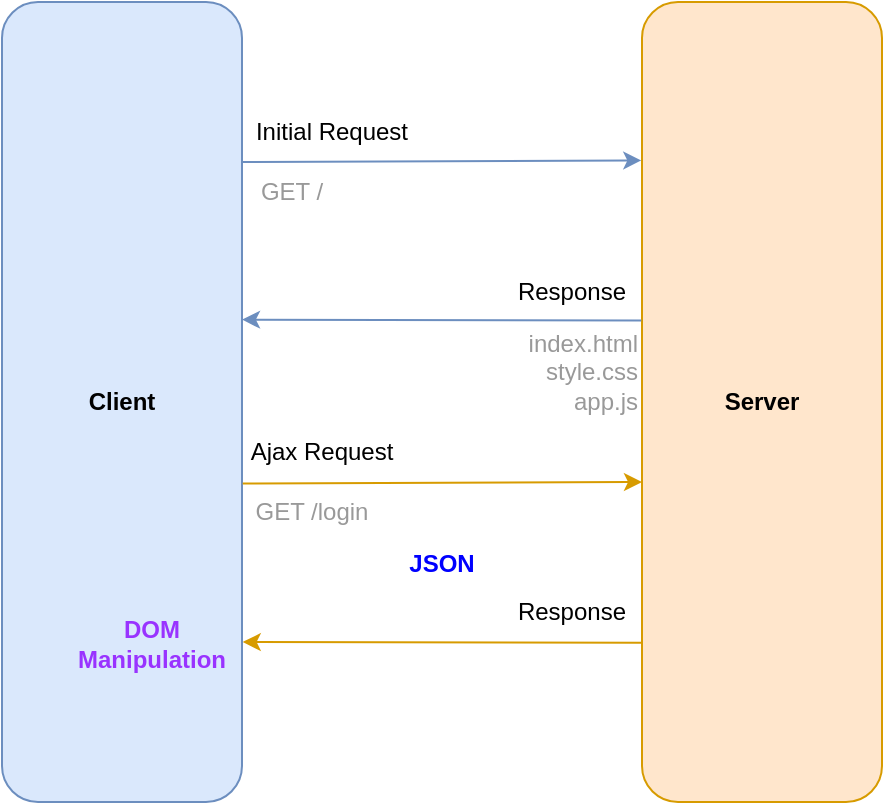 <mxfile version="20.2.3" type="device"><diagram id="Rd-6JLgI-H5bQqdWwrj_" name="페이지-1"><mxGraphModel dx="1459" dy="1650" grid="1" gridSize="10" guides="1" tooltips="1" connect="1" arrows="1" fold="1" page="1" pageScale="1" pageWidth="827" pageHeight="1169" math="0" shadow="0"><root><mxCell id="0"/><mxCell id="1" parent="0"/><mxCell id="gQS0Dtdkqzs1a8ZKpDuE-1" value="&lt;b&gt;Client&lt;/b&gt;" style="rounded=1;whiteSpace=wrap;html=1;fillColor=#dae8fc;strokeColor=#6c8ebf;" vertex="1" parent="1"><mxGeometry x="-720" y="-880" width="120" height="400" as="geometry"/></mxCell><mxCell id="gQS0Dtdkqzs1a8ZKpDuE-2" value="&lt;b&gt;Server&lt;/b&gt;" style="rounded=1;whiteSpace=wrap;html=1;fillColor=#ffe6cc;strokeColor=#d79b00;" vertex="1" parent="1"><mxGeometry x="-400" y="-880" width="120" height="400" as="geometry"/></mxCell><mxCell id="gQS0Dtdkqzs1a8ZKpDuE-4" value="" style="endArrow=classic;html=1;rounded=0;exitX=1;exitY=0.2;exitDx=0;exitDy=0;exitPerimeter=0;entryX=-0.003;entryY=0.198;entryDx=0;entryDy=0;entryPerimeter=0;fillColor=#dae8fc;strokeColor=#6c8ebf;" edge="1" parent="1" source="gQS0Dtdkqzs1a8ZKpDuE-1" target="gQS0Dtdkqzs1a8ZKpDuE-2"><mxGeometry width="50" height="50" relative="1" as="geometry"><mxPoint x="-370" y="-580" as="sourcePoint"/><mxPoint x="-320" y="-630" as="targetPoint"/></mxGeometry></mxCell><mxCell id="gQS0Dtdkqzs1a8ZKpDuE-5" value="Initial Request" style="text;html=1;strokeColor=none;fillColor=none;align=center;verticalAlign=middle;whiteSpace=wrap;rounded=0;" vertex="1" parent="1"><mxGeometry x="-600" y="-830" width="90" height="30" as="geometry"/></mxCell><mxCell id="gQS0Dtdkqzs1a8ZKpDuE-6" value="&lt;font color=&quot;#999999&quot;&gt;GET /&lt;/font&gt;" style="text;html=1;strokeColor=none;fillColor=none;align=center;verticalAlign=middle;whiteSpace=wrap;rounded=0;" vertex="1" parent="1"><mxGeometry x="-600" y="-800" width="50" height="30" as="geometry"/></mxCell><mxCell id="gQS0Dtdkqzs1a8ZKpDuE-7" value="" style="endArrow=classic;html=1;rounded=0;entryX=1;entryY=0.397;entryDx=0;entryDy=0;entryPerimeter=0;exitX=-0.003;exitY=0.398;exitDx=0;exitDy=0;exitPerimeter=0;fillColor=#dae8fc;strokeColor=#6c8ebf;" edge="1" parent="1" source="gQS0Dtdkqzs1a8ZKpDuE-2" target="gQS0Dtdkqzs1a8ZKpDuE-1"><mxGeometry width="50" height="50" relative="1" as="geometry"><mxPoint x="-500" y="-720" as="sourcePoint"/><mxPoint x="-450" y="-770" as="targetPoint"/></mxGeometry></mxCell><mxCell id="gQS0Dtdkqzs1a8ZKpDuE-8" value="Response" style="text;html=1;strokeColor=none;fillColor=none;align=center;verticalAlign=middle;whiteSpace=wrap;rounded=0;" vertex="1" parent="1"><mxGeometry x="-470" y="-750" width="70" height="30" as="geometry"/></mxCell><mxCell id="gQS0Dtdkqzs1a8ZKpDuE-9" value="&lt;font color=&quot;#999999&quot;&gt;index.html&lt;br&gt;style.css&lt;br&gt;app.js&lt;/font&gt;" style="text;html=1;strokeColor=none;fillColor=none;align=right;verticalAlign=middle;whiteSpace=wrap;rounded=0;" vertex="1" parent="1"><mxGeometry x="-460" y="-720" width="60" height="50" as="geometry"/></mxCell><mxCell id="gQS0Dtdkqzs1a8ZKpDuE-10" value="" style="endArrow=classic;html=1;rounded=0;exitX=1;exitY=0.2;exitDx=0;exitDy=0;exitPerimeter=0;entryX=-0.003;entryY=0.198;entryDx=0;entryDy=0;entryPerimeter=0;fillColor=#ffe6cc;strokeColor=#d79b00;" edge="1" parent="1"><mxGeometry width="50" height="50" relative="1" as="geometry"><mxPoint x="-599.64" y="-639.2" as="sourcePoint"/><mxPoint x="-400" y="-640.0" as="targetPoint"/></mxGeometry></mxCell><mxCell id="gQS0Dtdkqzs1a8ZKpDuE-11" value="" style="endArrow=classic;html=1;rounded=0;entryX=1;entryY=0.397;entryDx=0;entryDy=0;entryPerimeter=0;exitX=-0.003;exitY=0.398;exitDx=0;exitDy=0;exitPerimeter=0;fillColor=#ffe6cc;strokeColor=#d79b00;" edge="1" parent="1"><mxGeometry width="50" height="50" relative="1" as="geometry"><mxPoint x="-400" y="-559.6" as="sourcePoint"/><mxPoint x="-599.64" y="-560" as="targetPoint"/></mxGeometry></mxCell><mxCell id="gQS0Dtdkqzs1a8ZKpDuE-12" value="Ajax Request" style="text;html=1;strokeColor=none;fillColor=none;align=center;verticalAlign=middle;whiteSpace=wrap;rounded=0;" vertex="1" parent="1"><mxGeometry x="-600" y="-670" width="80" height="30" as="geometry"/></mxCell><mxCell id="gQS0Dtdkqzs1a8ZKpDuE-13" value="Response" style="text;html=1;strokeColor=none;fillColor=none;align=center;verticalAlign=middle;whiteSpace=wrap;rounded=0;" vertex="1" parent="1"><mxGeometry x="-470" y="-590" width="70" height="30" as="geometry"/></mxCell><mxCell id="gQS0Dtdkqzs1a8ZKpDuE-14" value="&lt;font color=&quot;#999999&quot;&gt;GET /login&lt;/font&gt;" style="text;html=1;strokeColor=none;fillColor=none;align=center;verticalAlign=middle;whiteSpace=wrap;rounded=0;" vertex="1" parent="1"><mxGeometry x="-600" y="-640" width="70" height="30" as="geometry"/></mxCell><mxCell id="gQS0Dtdkqzs1a8ZKpDuE-16" value="&lt;b&gt;&lt;font color=&quot;#0000ff&quot;&gt;JSON&lt;/font&gt;&lt;/b&gt;" style="text;html=1;strokeColor=none;fillColor=none;align=center;verticalAlign=middle;whiteSpace=wrap;rounded=0;" vertex="1" parent="1"><mxGeometry x="-530" y="-614" width="60" height="30" as="geometry"/></mxCell><mxCell id="gQS0Dtdkqzs1a8ZKpDuE-17" value="&lt;b&gt;DOM&lt;br&gt;Manipulation&lt;/b&gt;" style="text;html=1;strokeColor=none;fillColor=none;align=center;verticalAlign=middle;whiteSpace=wrap;rounded=0;fontColor=#9933FF;" vertex="1" parent="1"><mxGeometry x="-690" y="-574" width="90" height="30" as="geometry"/></mxCell></root></mxGraphModel></diagram></mxfile>